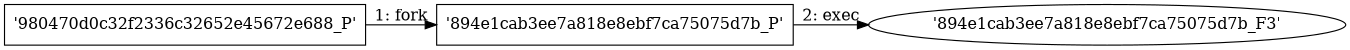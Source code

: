 digraph "D:\Learning\Paper\apt\基于CTI的攻击预警\Dataset\攻击图\ASGfromALLCTI\Protect against BlueKeep.dot" {
rankdir="LR"
size="9"
fixedsize="false"
splines="true"
nodesep=0.3
ranksep=0
fontsize=10
overlap="scalexy"
engine= "neato"
	"'980470d0c32f2336c32652e45672e688_P'" [node_type=Process shape=box]
	"'894e1cab3ee7a818e8ebf7ca75075d7b_P'" [node_type=Process shape=box]
	"'980470d0c32f2336c32652e45672e688_P'" -> "'894e1cab3ee7a818e8ebf7ca75075d7b_P'" [label="1: fork"]
	"'894e1cab3ee7a818e8ebf7ca75075d7b_P'" [node_type=Process shape=box]
	"'894e1cab3ee7a818e8ebf7ca75075d7b_F3'" [node_type=File shape=ellipse]
	"'894e1cab3ee7a818e8ebf7ca75075d7b_P'" -> "'894e1cab3ee7a818e8ebf7ca75075d7b_F3'" [label="2: exec"]
}
